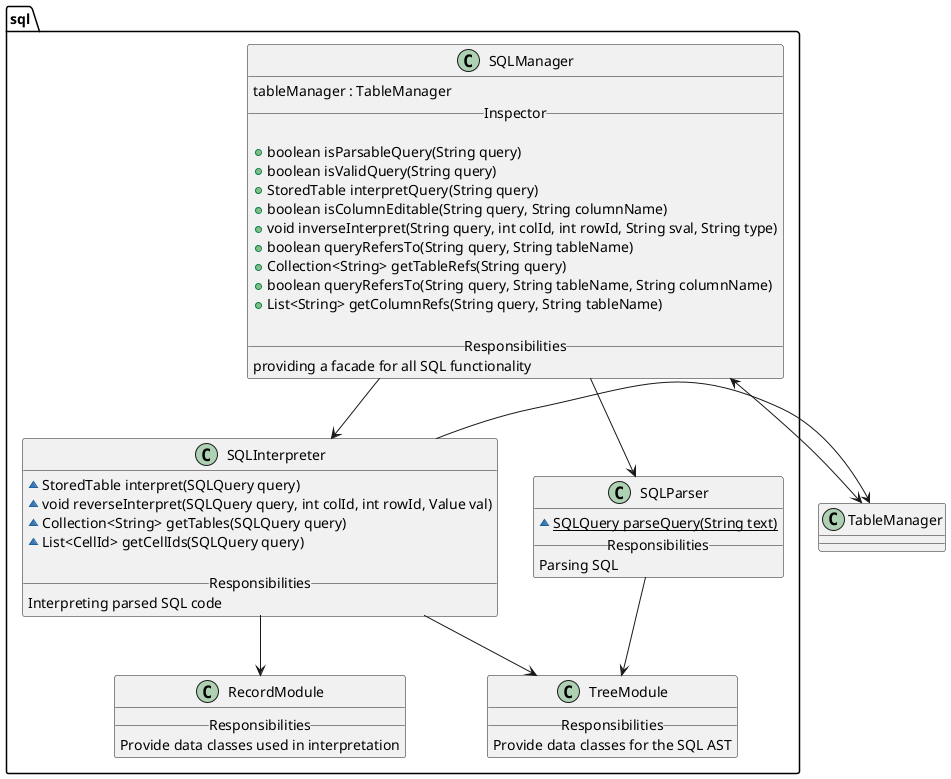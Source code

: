 @startuml

package "sql" {



    class SQLManager{
        tableManager : TableManager
        __Inspector__

        + boolean isParsableQuery(String query)
        + boolean isValidQuery(String query)
        + StoredTable interpretQuery(String query)
        + boolean isColumnEditable(String query, String columnName)
        + void inverseInterpret(String query, int colId, int rowId, String sval, String type)
        + boolean queryRefersTo(String query, String tableName)
        + Collection<String> getTableRefs(String query)
        + boolean queryRefersTo(String query, String tableName, String columnName)
        + List<String> getColumnRefs(String query, String tableName)

        __Responsibilities__
        providing a facade for all SQL functionality
    }

    SQLManager --> SQLParser
    SQLManager --> SQLInterpreter
    SQLParser --> TreeModule
    SQLInterpreter --> TreeModule
    SQLInterpreter --> RecordModule


    class SQLInterpreter{
        ~ StoredTable interpret(SQLQuery query)
        ~ void reverseInterpret(SQLQuery query, int colId, int rowId, Value val)
        ~ Collection<String> getTables(SQLQuery query)
        ~ List<CellId> getCellIds(SQLQuery query)

        __Responsibilities__
        Interpreting parsed SQL code
    }





    class TreeModule{
        __Responsibilities__
        Provide data classes for the SQL AST
    }

    class RecordModule {
      __Responsibilities__
        Provide data classes used in interpretation
    }

    class SQLParser {
        ~ {static} SQLQuery parseQuery(String text)
        __Responsibilities__
        Parsing SQL
    }

}

class TableManager {
}
SQLManager <-> TableManager
SQLInterpreter -> TableManager


@enduml